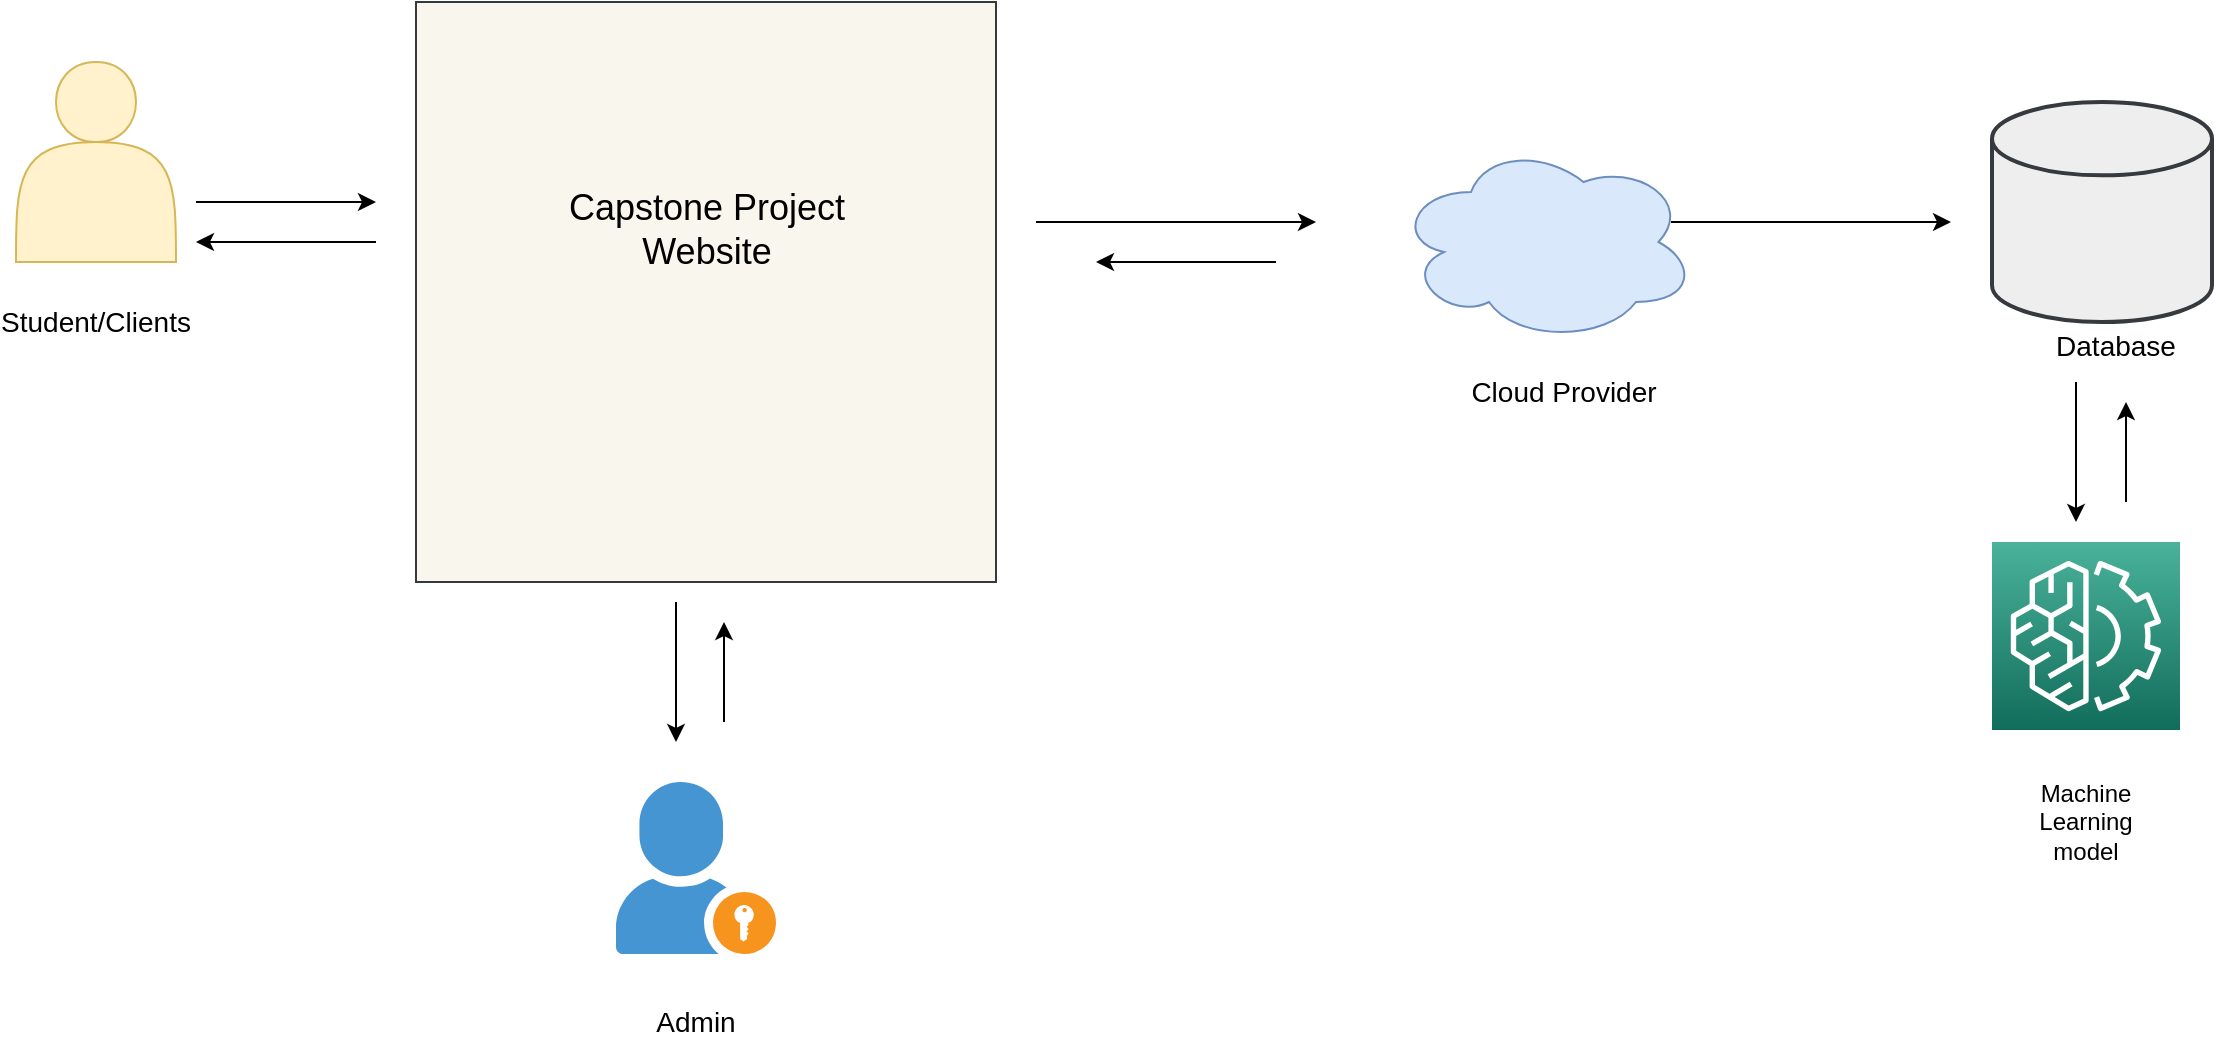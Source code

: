 <mxfile version="15.2.7" type="github">
  <diagram id="evC7GY67jEjIG1Yw4L-3" name="Page-1">
    <mxGraphModel dx="1422" dy="791" grid="1" gridSize="10" guides="1" tooltips="1" connect="1" arrows="1" fold="1" page="1" pageScale="1" pageWidth="850" pageHeight="1100" math="0" shadow="0">
      <root>
        <mxCell id="0" />
        <mxCell id="1" parent="0" />
        <mxCell id="2hvQQT_FD9uo1XTCp1Ce-1" value="" style="shape=actor;whiteSpace=wrap;html=1;fillColor=#fff2cc;strokeColor=#d6b656;" vertex="1" parent="1">
          <mxGeometry x="70" y="110" width="80" height="100" as="geometry" />
        </mxCell>
        <mxCell id="2hvQQT_FD9uo1XTCp1Ce-2" value="&lt;font style=&quot;font-size: 14px&quot;&gt;Student/Clients&lt;/font&gt;" style="text;html=1;strokeColor=none;fillColor=none;align=center;verticalAlign=middle;whiteSpace=wrap;rounded=0;" vertex="1" parent="1">
          <mxGeometry x="90" y="230" width="40" height="20" as="geometry" />
        </mxCell>
        <mxCell id="2hvQQT_FD9uo1XTCp1Ce-3" value="" style="endArrow=classic;html=1;" edge="1" parent="1">
          <mxGeometry width="50" height="50" relative="1" as="geometry">
            <mxPoint x="160" y="180" as="sourcePoint" />
            <mxPoint x="250" y="180" as="targetPoint" />
            <Array as="points">
              <mxPoint x="170" y="180" />
            </Array>
          </mxGeometry>
        </mxCell>
        <mxCell id="2hvQQT_FD9uo1XTCp1Ce-4" value="" style="endArrow=classic;html=1;" edge="1" parent="1">
          <mxGeometry width="50" height="50" relative="1" as="geometry">
            <mxPoint x="250" y="200" as="sourcePoint" />
            <mxPoint x="160" y="200" as="targetPoint" />
            <Array as="points">
              <mxPoint x="250" y="200" />
            </Array>
          </mxGeometry>
        </mxCell>
        <mxCell id="2hvQQT_FD9uo1XTCp1Ce-5" value="" style="whiteSpace=wrap;html=1;aspect=fixed;fillColor=#f9f7ed;strokeColor=#36393d;" vertex="1" parent="1">
          <mxGeometry x="270" y="80" width="290" height="290" as="geometry" />
        </mxCell>
        <mxCell id="2hvQQT_FD9uo1XTCp1Ce-6" value="&lt;div style=&quot;font-size: 18px&quot;&gt;&lt;font style=&quot;font-size: 18px&quot;&gt;Capstone Project Website&lt;/font&gt;&lt;/div&gt;&lt;div style=&quot;font-size: 18px&quot;&gt;&lt;font style=&quot;font-size: 18px&quot;&gt;&lt;br&gt;&lt;/font&gt;&lt;/div&gt;" style="text;html=1;strokeColor=none;fillColor=none;align=center;verticalAlign=middle;whiteSpace=wrap;rounded=0;" vertex="1" parent="1">
          <mxGeometry x="342.5" y="160" width="145" height="90" as="geometry" />
        </mxCell>
        <mxCell id="2hvQQT_FD9uo1XTCp1Ce-7" value="" style="endArrow=classic;html=1;" edge="1" parent="1">
          <mxGeometry width="50" height="50" relative="1" as="geometry">
            <mxPoint x="580" y="190" as="sourcePoint" />
            <mxPoint x="720" y="190" as="targetPoint" />
          </mxGeometry>
        </mxCell>
        <mxCell id="2hvQQT_FD9uo1XTCp1Ce-8" value="" style="strokeWidth=2;html=1;shape=mxgraph.flowchart.database;whiteSpace=wrap;fillColor=#eeeeee;strokeColor=#36393d;" vertex="1" parent="1">
          <mxGeometry x="1058" y="130" width="110" height="110" as="geometry" />
        </mxCell>
        <mxCell id="2hvQQT_FD9uo1XTCp1Ce-9" value="&lt;div style=&quot;font-size: 14px&quot;&gt;&lt;font style=&quot;font-size: 14px&quot;&gt;Database&lt;/font&gt;&lt;/div&gt;&lt;div style=&quot;font-size: 14px&quot;&gt;&lt;font style=&quot;font-size: 14px&quot;&gt;&lt;br&gt;&lt;/font&gt;&lt;/div&gt;" style="text;html=1;strokeColor=none;fillColor=none;align=center;verticalAlign=middle;whiteSpace=wrap;rounded=0;" vertex="1" parent="1">
          <mxGeometry x="1100" y="250" width="40" height="20" as="geometry" />
        </mxCell>
        <mxCell id="2hvQQT_FD9uo1XTCp1Ce-10" value="" style="sketch=0;points=[[0,0,0],[0.25,0,0],[0.5,0,0],[0.75,0,0],[1,0,0],[0,1,0],[0.25,1,0],[0.5,1,0],[0.75,1,0],[1,1,0],[0,0.25,0],[0,0.5,0],[0,0.75,0],[1,0.25,0],[1,0.5,0],[1,0.75,0]];outlineConnect=0;fontColor=#232F3E;gradientColor=#4AB29A;gradientDirection=north;fillColor=#116D5B;strokeColor=#ffffff;dashed=0;verticalLabelPosition=bottom;verticalAlign=top;align=center;html=1;fontSize=12;fontStyle=0;aspect=fixed;shape=mxgraph.aws4.resourceIcon;resIcon=mxgraph.aws4.machine_learning;" vertex="1" parent="1">
          <mxGeometry x="1058" y="350" width="94" height="94" as="geometry" />
        </mxCell>
        <mxCell id="2hvQQT_FD9uo1XTCp1Ce-11" value="" style="endArrow=classic;html=1;" edge="1" parent="1">
          <mxGeometry width="50" height="50" relative="1" as="geometry">
            <mxPoint x="1100" y="270" as="sourcePoint" />
            <mxPoint x="1100" y="340" as="targetPoint" />
          </mxGeometry>
        </mxCell>
        <mxCell id="2hvQQT_FD9uo1XTCp1Ce-14" value="Machine Learning model" style="text;html=1;strokeColor=none;fillColor=none;align=center;verticalAlign=middle;whiteSpace=wrap;rounded=0;" vertex="1" parent="1">
          <mxGeometry x="1085" y="480" width="40" height="20" as="geometry" />
        </mxCell>
        <mxCell id="2hvQQT_FD9uo1XTCp1Ce-16" value="" style="endArrow=classic;html=1;" edge="1" parent="1">
          <mxGeometry width="50" height="50" relative="1" as="geometry">
            <mxPoint x="700" y="210" as="sourcePoint" />
            <mxPoint x="610" y="210" as="targetPoint" />
            <Array as="points">
              <mxPoint x="700" y="210" />
            </Array>
          </mxGeometry>
        </mxCell>
        <mxCell id="2hvQQT_FD9uo1XTCp1Ce-17" value="" style="endArrow=classic;html=1;" edge="1" parent="1">
          <mxGeometry width="50" height="50" relative="1" as="geometry">
            <mxPoint x="1125" y="330" as="sourcePoint" />
            <mxPoint x="1125" y="280" as="targetPoint" />
            <Array as="points">
              <mxPoint x="1125" y="330" />
            </Array>
          </mxGeometry>
        </mxCell>
        <mxCell id="2hvQQT_FD9uo1XTCp1Ce-18" value="" style="ellipse;shape=cloud;whiteSpace=wrap;html=1;fillColor=#dae8fc;strokeColor=#6c8ebf;" vertex="1" parent="1">
          <mxGeometry x="760" y="150" width="150" height="100" as="geometry" />
        </mxCell>
        <mxCell id="2hvQQT_FD9uo1XTCp1Ce-19" value="&lt;font style=&quot;font-size: 14px&quot;&gt;Cloud Provider&lt;/font&gt;" style="text;html=1;strokeColor=none;fillColor=none;align=center;verticalAlign=middle;whiteSpace=wrap;rounded=0;" vertex="1" parent="1">
          <mxGeometry x="790" y="260" width="107.5" height="30" as="geometry" />
        </mxCell>
        <mxCell id="2hvQQT_FD9uo1XTCp1Ce-20" value="" style="shadow=0;dashed=0;html=1;strokeColor=none;fillColor=#4495D1;labelPosition=center;verticalLabelPosition=bottom;verticalAlign=top;align=center;outlineConnect=0;shape=mxgraph.veeam.portal_admin;" vertex="1" parent="1">
          <mxGeometry x="370" y="470" width="80" height="86" as="geometry" />
        </mxCell>
        <mxCell id="2hvQQT_FD9uo1XTCp1Ce-21" value="" style="endArrow=classic;html=1;" edge="1" parent="1">
          <mxGeometry width="50" height="50" relative="1" as="geometry">
            <mxPoint x="400" y="380" as="sourcePoint" />
            <mxPoint x="400" y="450" as="targetPoint" />
            <Array as="points">
              <mxPoint x="400" y="430" />
            </Array>
          </mxGeometry>
        </mxCell>
        <mxCell id="2hvQQT_FD9uo1XTCp1Ce-22" value="" style="endArrow=classic;html=1;" edge="1" parent="1">
          <mxGeometry width="50" height="50" relative="1" as="geometry">
            <mxPoint x="424" y="440" as="sourcePoint" />
            <mxPoint x="424" y="390" as="targetPoint" />
            <Array as="points">
              <mxPoint x="424" y="440" />
            </Array>
          </mxGeometry>
        </mxCell>
        <mxCell id="2hvQQT_FD9uo1XTCp1Ce-23" value="&lt;font style=&quot;font-size: 14px&quot;&gt;Admin&lt;/font&gt;" style="text;html=1;strokeColor=none;fillColor=none;align=center;verticalAlign=middle;whiteSpace=wrap;rounded=0;" vertex="1" parent="1">
          <mxGeometry x="390" y="580" width="40" height="20" as="geometry" />
        </mxCell>
        <mxCell id="2hvQQT_FD9uo1XTCp1Ce-24" value="" style="endArrow=classic;html=1;" edge="1" parent="1">
          <mxGeometry width="50" height="50" relative="1" as="geometry">
            <mxPoint x="897.5" y="190" as="sourcePoint" />
            <mxPoint x="1037.5" y="190" as="targetPoint" />
          </mxGeometry>
        </mxCell>
      </root>
    </mxGraphModel>
  </diagram>
</mxfile>
